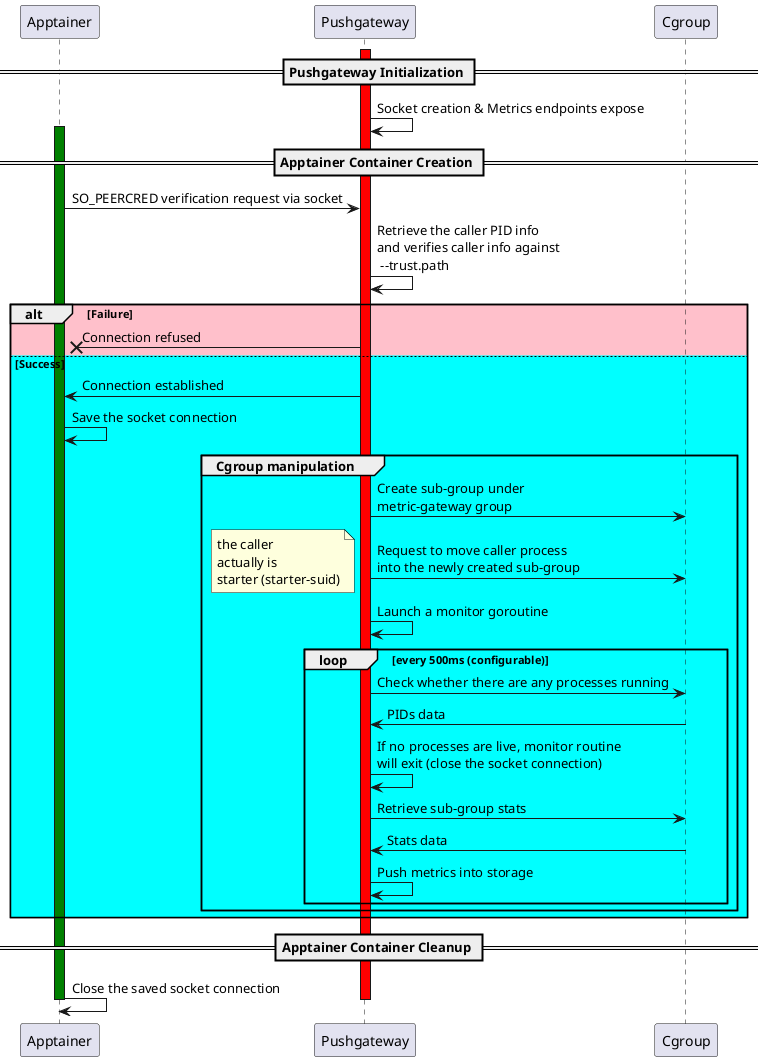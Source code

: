 @startuml apptainer
participant Apptainer
participant Pushgateway
participant Cgroup

== Pushgateway Initialization ==
    activate Pushgateway #Red
    Pushgateway -> Pushgateway: Socket creation & Metrics endpoints expose

== Apptainer Container Creation ==

    activate Apptainer #Green
    Apptainer -> Pushgateway: SO_PEERCRED verification request via socket
    Pushgateway -> Pushgateway: Retrieve the caller PID info \nand verifies caller info against\n --trust.path

    alt #Pink Failure
        Pushgateway ->x Apptainer: Connection refused
    else #Cyan Success
        Pushgateway -> Apptainer: Connection established
        Apptainer -> Apptainer: Save the socket connection

        Group Cgroup manipulation
            Pushgateway -> Cgroup: Create sub-group under \nmetric-gateway group
            Pushgateway -> Cgroup: Request to move caller process \ninto the newly created sub-group
            note left: the caller \nactually is \nstarter (starter-suid)
            Pushgateway -> Pushgateway: Launch a monitor goroutine
            loop every 500ms (configurable)
                Pushgateway -> Cgroup: Check whether there are any processes running
                Pushgateway <- Cgroup: PIDs data
                Pushgateway -> Pushgateway: If no processes are live, monitor routine \nwill exit (close the socket connection)
                Pushgateway -> Cgroup: Retrieve sub-group stats
                Pushgateway <- Cgroup: Stats data
                Pushgateway -> Pushgateway: Push metrics into storage
            end
        end
    end


== Apptainer Container Cleanup ==

    Apptainer -> Apptainer: Close the saved socket connection
    deactivate Apptainer

    deactivate Pushgateway
@enduml
